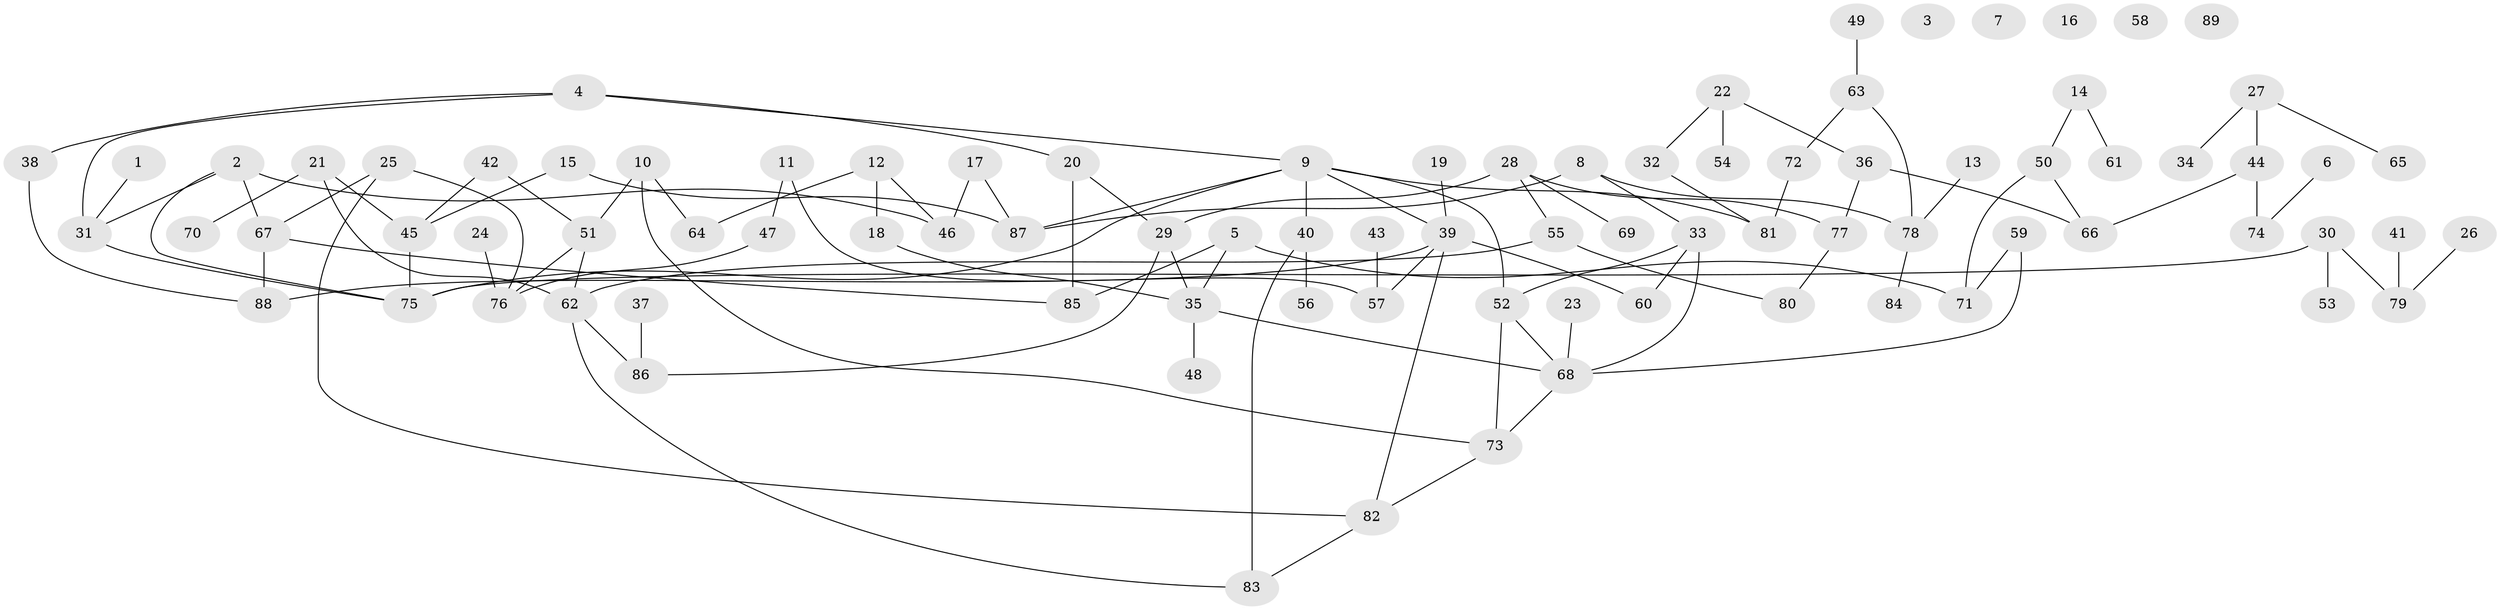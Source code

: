 // coarse degree distribution, {1: 0.18181818181818182, 5: 0.10909090909090909, 0: 0.09090909090909091, 4: 0.14545454545454545, 3: 0.2545454545454545, 9: 0.01818181818181818, 2: 0.16363636363636364, 7: 0.01818181818181818, 6: 0.01818181818181818}
// Generated by graph-tools (version 1.1) at 2025/23/03/03/25 07:23:27]
// undirected, 89 vertices, 113 edges
graph export_dot {
graph [start="1"]
  node [color=gray90,style=filled];
  1;
  2;
  3;
  4;
  5;
  6;
  7;
  8;
  9;
  10;
  11;
  12;
  13;
  14;
  15;
  16;
  17;
  18;
  19;
  20;
  21;
  22;
  23;
  24;
  25;
  26;
  27;
  28;
  29;
  30;
  31;
  32;
  33;
  34;
  35;
  36;
  37;
  38;
  39;
  40;
  41;
  42;
  43;
  44;
  45;
  46;
  47;
  48;
  49;
  50;
  51;
  52;
  53;
  54;
  55;
  56;
  57;
  58;
  59;
  60;
  61;
  62;
  63;
  64;
  65;
  66;
  67;
  68;
  69;
  70;
  71;
  72;
  73;
  74;
  75;
  76;
  77;
  78;
  79;
  80;
  81;
  82;
  83;
  84;
  85;
  86;
  87;
  88;
  89;
  1 -- 31;
  2 -- 31;
  2 -- 46;
  2 -- 67;
  2 -- 75;
  4 -- 9;
  4 -- 20;
  4 -- 31;
  4 -- 38;
  5 -- 35;
  5 -- 71;
  5 -- 85;
  6 -- 74;
  8 -- 33;
  8 -- 78;
  8 -- 87;
  9 -- 39;
  9 -- 40;
  9 -- 52;
  9 -- 75;
  9 -- 81;
  9 -- 87;
  10 -- 51;
  10 -- 64;
  10 -- 73;
  11 -- 47;
  11 -- 57;
  12 -- 18;
  12 -- 46;
  12 -- 64;
  13 -- 78;
  14 -- 50;
  14 -- 61;
  15 -- 45;
  15 -- 87;
  17 -- 46;
  17 -- 87;
  18 -- 35;
  19 -- 39;
  20 -- 29;
  20 -- 85;
  21 -- 45;
  21 -- 62;
  21 -- 70;
  22 -- 32;
  22 -- 36;
  22 -- 54;
  23 -- 68;
  24 -- 76;
  25 -- 67;
  25 -- 76;
  25 -- 82;
  26 -- 79;
  27 -- 34;
  27 -- 44;
  27 -- 65;
  28 -- 29;
  28 -- 55;
  28 -- 69;
  28 -- 77;
  29 -- 35;
  29 -- 86;
  30 -- 53;
  30 -- 75;
  30 -- 79;
  31 -- 75;
  32 -- 81;
  33 -- 52;
  33 -- 60;
  33 -- 68;
  35 -- 48;
  35 -- 68;
  36 -- 66;
  36 -- 77;
  37 -- 86;
  38 -- 88;
  39 -- 57;
  39 -- 60;
  39 -- 82;
  39 -- 88;
  40 -- 56;
  40 -- 83;
  41 -- 79;
  42 -- 45;
  42 -- 51;
  43 -- 57;
  44 -- 66;
  44 -- 74;
  45 -- 75;
  47 -- 76;
  49 -- 63;
  50 -- 66;
  50 -- 71;
  51 -- 62;
  51 -- 76;
  52 -- 68;
  52 -- 73;
  55 -- 62;
  55 -- 80;
  59 -- 68;
  59 -- 71;
  62 -- 83;
  62 -- 86;
  63 -- 72;
  63 -- 78;
  67 -- 85;
  67 -- 88;
  68 -- 73;
  72 -- 81;
  73 -- 82;
  77 -- 80;
  78 -- 84;
  82 -- 83;
}
